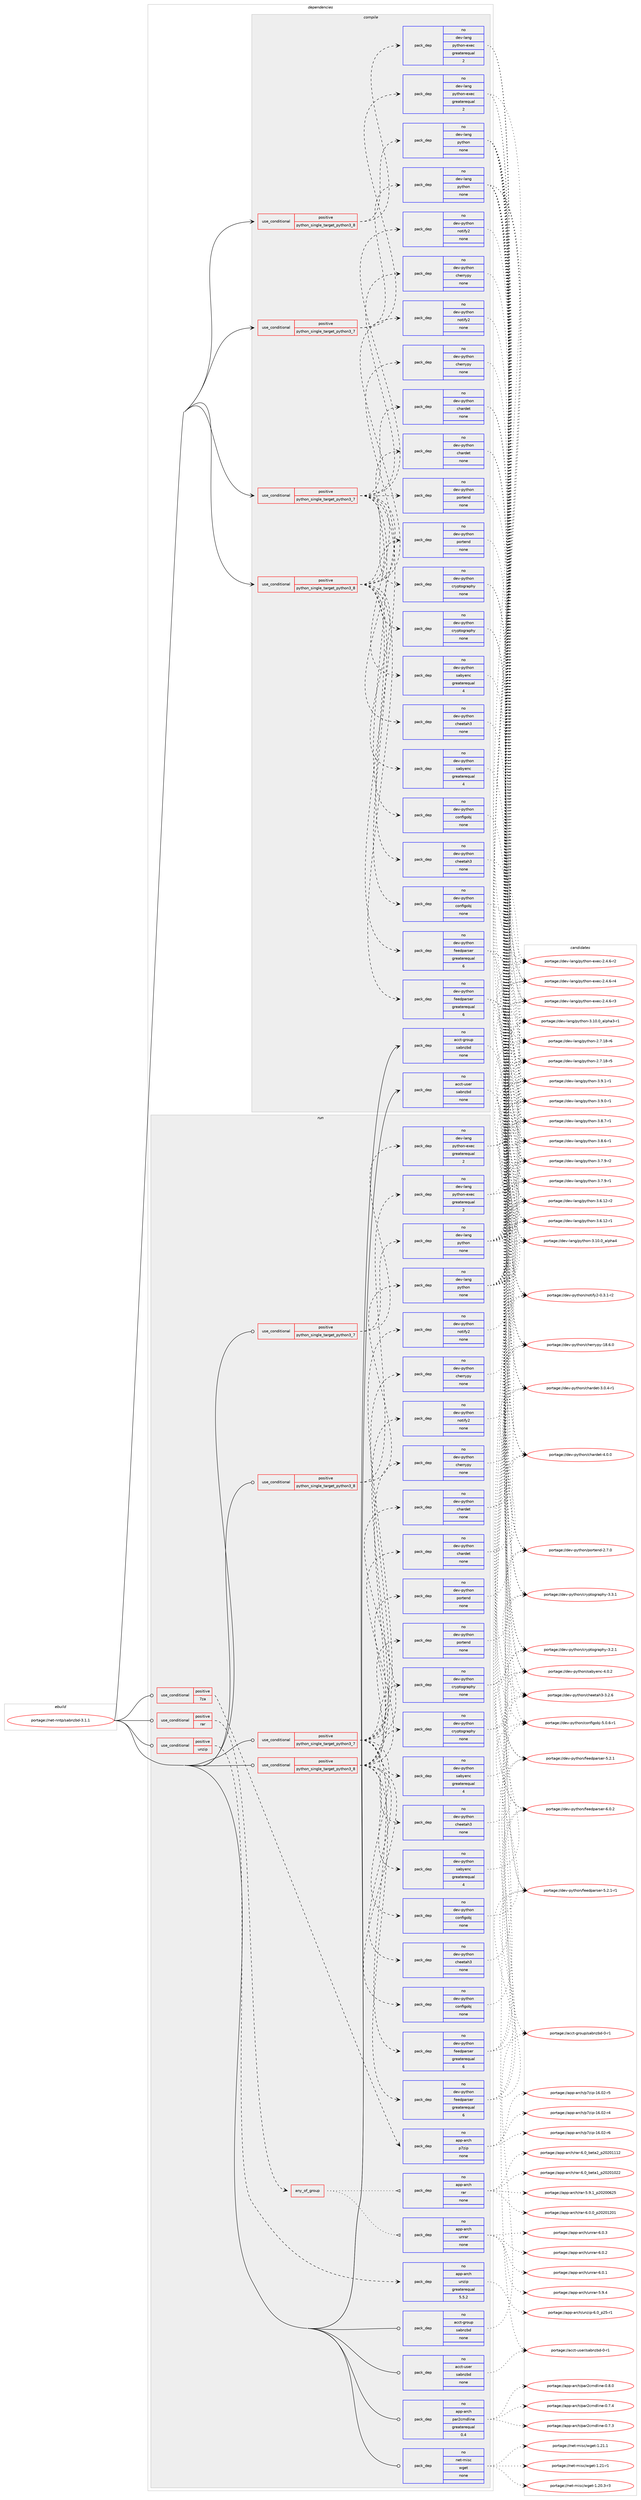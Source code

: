 digraph prolog {

# *************
# Graph options
# *************

newrank=true;
concentrate=true;
compound=true;
graph [rankdir=LR,fontname=Helvetica,fontsize=10,ranksep=1.5];#, ranksep=2.5, nodesep=0.2];
edge  [arrowhead=vee];
node  [fontname=Helvetica,fontsize=10];

# **********
# The ebuild
# **********

subgraph cluster_leftcol {
color=gray;
rank=same;
label=<<i>ebuild</i>>;
id [label="portage://net-nntp/sabnzbd-3.1.1", color=red, width=4, href="../net-nntp/sabnzbd-3.1.1.svg"];
}

# ****************
# The dependencies
# ****************

subgraph cluster_midcol {
color=gray;
label=<<i>dependencies</i>>;
subgraph cluster_compile {
fillcolor="#eeeeee";
style=filled;
label=<<i>compile</i>>;
subgraph cond7024 {
dependency22763 [label=<<TABLE BORDER="0" CELLBORDER="1" CELLSPACING="0" CELLPADDING="4"><TR><TD ROWSPAN="3" CELLPADDING="10">use_conditional</TD></TR><TR><TD>positive</TD></TR><TR><TD>python_single_target_python3_7</TD></TR></TABLE>>, shape=none, color=red];
subgraph pack15567 {
dependency22764 [label=<<TABLE BORDER="0" CELLBORDER="1" CELLSPACING="0" CELLPADDING="4" WIDTH="220"><TR><TD ROWSPAN="6" CELLPADDING="30">pack_dep</TD></TR><TR><TD WIDTH="110">no</TD></TR><TR><TD>dev-lang</TD></TR><TR><TD>python</TD></TR><TR><TD>none</TD></TR><TR><TD></TD></TR></TABLE>>, shape=none, color=blue];
}
dependency22763:e -> dependency22764:w [weight=20,style="dashed",arrowhead="vee"];
subgraph pack15568 {
dependency22765 [label=<<TABLE BORDER="0" CELLBORDER="1" CELLSPACING="0" CELLPADDING="4" WIDTH="220"><TR><TD ROWSPAN="6" CELLPADDING="30">pack_dep</TD></TR><TR><TD WIDTH="110">no</TD></TR><TR><TD>dev-lang</TD></TR><TR><TD>python-exec</TD></TR><TR><TD>greaterequal</TD></TR><TR><TD>2</TD></TR></TABLE>>, shape=none, color=blue];
}
dependency22763:e -> dependency22765:w [weight=20,style="dashed",arrowhead="vee"];
}
id:e -> dependency22763:w [weight=20,style="solid",arrowhead="vee"];
subgraph cond7025 {
dependency22766 [label=<<TABLE BORDER="0" CELLBORDER="1" CELLSPACING="0" CELLPADDING="4"><TR><TD ROWSPAN="3" CELLPADDING="10">use_conditional</TD></TR><TR><TD>positive</TD></TR><TR><TD>python_single_target_python3_7</TD></TR></TABLE>>, shape=none, color=red];
subgraph pack15569 {
dependency22767 [label=<<TABLE BORDER="0" CELLBORDER="1" CELLSPACING="0" CELLPADDING="4" WIDTH="220"><TR><TD ROWSPAN="6" CELLPADDING="30">pack_dep</TD></TR><TR><TD WIDTH="110">no</TD></TR><TR><TD>dev-python</TD></TR><TR><TD>chardet</TD></TR><TR><TD>none</TD></TR><TR><TD></TD></TR></TABLE>>, shape=none, color=blue];
}
dependency22766:e -> dependency22767:w [weight=20,style="dashed",arrowhead="vee"];
subgraph pack15570 {
dependency22768 [label=<<TABLE BORDER="0" CELLBORDER="1" CELLSPACING="0" CELLPADDING="4" WIDTH="220"><TR><TD ROWSPAN="6" CELLPADDING="30">pack_dep</TD></TR><TR><TD WIDTH="110">no</TD></TR><TR><TD>dev-python</TD></TR><TR><TD>cheetah3</TD></TR><TR><TD>none</TD></TR><TR><TD></TD></TR></TABLE>>, shape=none, color=blue];
}
dependency22766:e -> dependency22768:w [weight=20,style="dashed",arrowhead="vee"];
subgraph pack15571 {
dependency22769 [label=<<TABLE BORDER="0" CELLBORDER="1" CELLSPACING="0" CELLPADDING="4" WIDTH="220"><TR><TD ROWSPAN="6" CELLPADDING="30">pack_dep</TD></TR><TR><TD WIDTH="110">no</TD></TR><TR><TD>dev-python</TD></TR><TR><TD>cherrypy</TD></TR><TR><TD>none</TD></TR><TR><TD></TD></TR></TABLE>>, shape=none, color=blue];
}
dependency22766:e -> dependency22769:w [weight=20,style="dashed",arrowhead="vee"];
subgraph pack15572 {
dependency22770 [label=<<TABLE BORDER="0" CELLBORDER="1" CELLSPACING="0" CELLPADDING="4" WIDTH="220"><TR><TD ROWSPAN="6" CELLPADDING="30">pack_dep</TD></TR><TR><TD WIDTH="110">no</TD></TR><TR><TD>dev-python</TD></TR><TR><TD>configobj</TD></TR><TR><TD>none</TD></TR><TR><TD></TD></TR></TABLE>>, shape=none, color=blue];
}
dependency22766:e -> dependency22770:w [weight=20,style="dashed",arrowhead="vee"];
subgraph pack15573 {
dependency22771 [label=<<TABLE BORDER="0" CELLBORDER="1" CELLSPACING="0" CELLPADDING="4" WIDTH="220"><TR><TD ROWSPAN="6" CELLPADDING="30">pack_dep</TD></TR><TR><TD WIDTH="110">no</TD></TR><TR><TD>dev-python</TD></TR><TR><TD>cryptography</TD></TR><TR><TD>none</TD></TR><TR><TD></TD></TR></TABLE>>, shape=none, color=blue];
}
dependency22766:e -> dependency22771:w [weight=20,style="dashed",arrowhead="vee"];
subgraph pack15574 {
dependency22772 [label=<<TABLE BORDER="0" CELLBORDER="1" CELLSPACING="0" CELLPADDING="4" WIDTH="220"><TR><TD ROWSPAN="6" CELLPADDING="30">pack_dep</TD></TR><TR><TD WIDTH="110">no</TD></TR><TR><TD>dev-python</TD></TR><TR><TD>feedparser</TD></TR><TR><TD>greaterequal</TD></TR><TR><TD>6</TD></TR></TABLE>>, shape=none, color=blue];
}
dependency22766:e -> dependency22772:w [weight=20,style="dashed",arrowhead="vee"];
subgraph pack15575 {
dependency22773 [label=<<TABLE BORDER="0" CELLBORDER="1" CELLSPACING="0" CELLPADDING="4" WIDTH="220"><TR><TD ROWSPAN="6" CELLPADDING="30">pack_dep</TD></TR><TR><TD WIDTH="110">no</TD></TR><TR><TD>dev-python</TD></TR><TR><TD>notify2</TD></TR><TR><TD>none</TD></TR><TR><TD></TD></TR></TABLE>>, shape=none, color=blue];
}
dependency22766:e -> dependency22773:w [weight=20,style="dashed",arrowhead="vee"];
subgraph pack15576 {
dependency22774 [label=<<TABLE BORDER="0" CELLBORDER="1" CELLSPACING="0" CELLPADDING="4" WIDTH="220"><TR><TD ROWSPAN="6" CELLPADDING="30">pack_dep</TD></TR><TR><TD WIDTH="110">no</TD></TR><TR><TD>dev-python</TD></TR><TR><TD>portend</TD></TR><TR><TD>none</TD></TR><TR><TD></TD></TR></TABLE>>, shape=none, color=blue];
}
dependency22766:e -> dependency22774:w [weight=20,style="dashed",arrowhead="vee"];
subgraph pack15577 {
dependency22775 [label=<<TABLE BORDER="0" CELLBORDER="1" CELLSPACING="0" CELLPADDING="4" WIDTH="220"><TR><TD ROWSPAN="6" CELLPADDING="30">pack_dep</TD></TR><TR><TD WIDTH="110">no</TD></TR><TR><TD>dev-python</TD></TR><TR><TD>sabyenc</TD></TR><TR><TD>greaterequal</TD></TR><TR><TD>4</TD></TR></TABLE>>, shape=none, color=blue];
}
dependency22766:e -> dependency22775:w [weight=20,style="dashed",arrowhead="vee"];
}
id:e -> dependency22766:w [weight=20,style="solid",arrowhead="vee"];
subgraph cond7026 {
dependency22776 [label=<<TABLE BORDER="0" CELLBORDER="1" CELLSPACING="0" CELLPADDING="4"><TR><TD ROWSPAN="3" CELLPADDING="10">use_conditional</TD></TR><TR><TD>positive</TD></TR><TR><TD>python_single_target_python3_8</TD></TR></TABLE>>, shape=none, color=red];
subgraph pack15578 {
dependency22777 [label=<<TABLE BORDER="0" CELLBORDER="1" CELLSPACING="0" CELLPADDING="4" WIDTH="220"><TR><TD ROWSPAN="6" CELLPADDING="30">pack_dep</TD></TR><TR><TD WIDTH="110">no</TD></TR><TR><TD>dev-lang</TD></TR><TR><TD>python</TD></TR><TR><TD>none</TD></TR><TR><TD></TD></TR></TABLE>>, shape=none, color=blue];
}
dependency22776:e -> dependency22777:w [weight=20,style="dashed",arrowhead="vee"];
subgraph pack15579 {
dependency22778 [label=<<TABLE BORDER="0" CELLBORDER="1" CELLSPACING="0" CELLPADDING="4" WIDTH="220"><TR><TD ROWSPAN="6" CELLPADDING="30">pack_dep</TD></TR><TR><TD WIDTH="110">no</TD></TR><TR><TD>dev-lang</TD></TR><TR><TD>python-exec</TD></TR><TR><TD>greaterequal</TD></TR><TR><TD>2</TD></TR></TABLE>>, shape=none, color=blue];
}
dependency22776:e -> dependency22778:w [weight=20,style="dashed",arrowhead="vee"];
}
id:e -> dependency22776:w [weight=20,style="solid",arrowhead="vee"];
subgraph cond7027 {
dependency22779 [label=<<TABLE BORDER="0" CELLBORDER="1" CELLSPACING="0" CELLPADDING="4"><TR><TD ROWSPAN="3" CELLPADDING="10">use_conditional</TD></TR><TR><TD>positive</TD></TR><TR><TD>python_single_target_python3_8</TD></TR></TABLE>>, shape=none, color=red];
subgraph pack15580 {
dependency22780 [label=<<TABLE BORDER="0" CELLBORDER="1" CELLSPACING="0" CELLPADDING="4" WIDTH="220"><TR><TD ROWSPAN="6" CELLPADDING="30">pack_dep</TD></TR><TR><TD WIDTH="110">no</TD></TR><TR><TD>dev-python</TD></TR><TR><TD>chardet</TD></TR><TR><TD>none</TD></TR><TR><TD></TD></TR></TABLE>>, shape=none, color=blue];
}
dependency22779:e -> dependency22780:w [weight=20,style="dashed",arrowhead="vee"];
subgraph pack15581 {
dependency22781 [label=<<TABLE BORDER="0" CELLBORDER="1" CELLSPACING="0" CELLPADDING="4" WIDTH="220"><TR><TD ROWSPAN="6" CELLPADDING="30">pack_dep</TD></TR><TR><TD WIDTH="110">no</TD></TR><TR><TD>dev-python</TD></TR><TR><TD>cheetah3</TD></TR><TR><TD>none</TD></TR><TR><TD></TD></TR></TABLE>>, shape=none, color=blue];
}
dependency22779:e -> dependency22781:w [weight=20,style="dashed",arrowhead="vee"];
subgraph pack15582 {
dependency22782 [label=<<TABLE BORDER="0" CELLBORDER="1" CELLSPACING="0" CELLPADDING="4" WIDTH="220"><TR><TD ROWSPAN="6" CELLPADDING="30">pack_dep</TD></TR><TR><TD WIDTH="110">no</TD></TR><TR><TD>dev-python</TD></TR><TR><TD>cherrypy</TD></TR><TR><TD>none</TD></TR><TR><TD></TD></TR></TABLE>>, shape=none, color=blue];
}
dependency22779:e -> dependency22782:w [weight=20,style="dashed",arrowhead="vee"];
subgraph pack15583 {
dependency22783 [label=<<TABLE BORDER="0" CELLBORDER="1" CELLSPACING="0" CELLPADDING="4" WIDTH="220"><TR><TD ROWSPAN="6" CELLPADDING="30">pack_dep</TD></TR><TR><TD WIDTH="110">no</TD></TR><TR><TD>dev-python</TD></TR><TR><TD>configobj</TD></TR><TR><TD>none</TD></TR><TR><TD></TD></TR></TABLE>>, shape=none, color=blue];
}
dependency22779:e -> dependency22783:w [weight=20,style="dashed",arrowhead="vee"];
subgraph pack15584 {
dependency22784 [label=<<TABLE BORDER="0" CELLBORDER="1" CELLSPACING="0" CELLPADDING="4" WIDTH="220"><TR><TD ROWSPAN="6" CELLPADDING="30">pack_dep</TD></TR><TR><TD WIDTH="110">no</TD></TR><TR><TD>dev-python</TD></TR><TR><TD>cryptography</TD></TR><TR><TD>none</TD></TR><TR><TD></TD></TR></TABLE>>, shape=none, color=blue];
}
dependency22779:e -> dependency22784:w [weight=20,style="dashed",arrowhead="vee"];
subgraph pack15585 {
dependency22785 [label=<<TABLE BORDER="0" CELLBORDER="1" CELLSPACING="0" CELLPADDING="4" WIDTH="220"><TR><TD ROWSPAN="6" CELLPADDING="30">pack_dep</TD></TR><TR><TD WIDTH="110">no</TD></TR><TR><TD>dev-python</TD></TR><TR><TD>feedparser</TD></TR><TR><TD>greaterequal</TD></TR><TR><TD>6</TD></TR></TABLE>>, shape=none, color=blue];
}
dependency22779:e -> dependency22785:w [weight=20,style="dashed",arrowhead="vee"];
subgraph pack15586 {
dependency22786 [label=<<TABLE BORDER="0" CELLBORDER="1" CELLSPACING="0" CELLPADDING="4" WIDTH="220"><TR><TD ROWSPAN="6" CELLPADDING="30">pack_dep</TD></TR><TR><TD WIDTH="110">no</TD></TR><TR><TD>dev-python</TD></TR><TR><TD>notify2</TD></TR><TR><TD>none</TD></TR><TR><TD></TD></TR></TABLE>>, shape=none, color=blue];
}
dependency22779:e -> dependency22786:w [weight=20,style="dashed",arrowhead="vee"];
subgraph pack15587 {
dependency22787 [label=<<TABLE BORDER="0" CELLBORDER="1" CELLSPACING="0" CELLPADDING="4" WIDTH="220"><TR><TD ROWSPAN="6" CELLPADDING="30">pack_dep</TD></TR><TR><TD WIDTH="110">no</TD></TR><TR><TD>dev-python</TD></TR><TR><TD>portend</TD></TR><TR><TD>none</TD></TR><TR><TD></TD></TR></TABLE>>, shape=none, color=blue];
}
dependency22779:e -> dependency22787:w [weight=20,style="dashed",arrowhead="vee"];
subgraph pack15588 {
dependency22788 [label=<<TABLE BORDER="0" CELLBORDER="1" CELLSPACING="0" CELLPADDING="4" WIDTH="220"><TR><TD ROWSPAN="6" CELLPADDING="30">pack_dep</TD></TR><TR><TD WIDTH="110">no</TD></TR><TR><TD>dev-python</TD></TR><TR><TD>sabyenc</TD></TR><TR><TD>greaterequal</TD></TR><TR><TD>4</TD></TR></TABLE>>, shape=none, color=blue];
}
dependency22779:e -> dependency22788:w [weight=20,style="dashed",arrowhead="vee"];
}
id:e -> dependency22779:w [weight=20,style="solid",arrowhead="vee"];
subgraph pack15589 {
dependency22789 [label=<<TABLE BORDER="0" CELLBORDER="1" CELLSPACING="0" CELLPADDING="4" WIDTH="220"><TR><TD ROWSPAN="6" CELLPADDING="30">pack_dep</TD></TR><TR><TD WIDTH="110">no</TD></TR><TR><TD>acct-group</TD></TR><TR><TD>sabnzbd</TD></TR><TR><TD>none</TD></TR><TR><TD></TD></TR></TABLE>>, shape=none, color=blue];
}
id:e -> dependency22789:w [weight=20,style="solid",arrowhead="vee"];
subgraph pack15590 {
dependency22790 [label=<<TABLE BORDER="0" CELLBORDER="1" CELLSPACING="0" CELLPADDING="4" WIDTH="220"><TR><TD ROWSPAN="6" CELLPADDING="30">pack_dep</TD></TR><TR><TD WIDTH="110">no</TD></TR><TR><TD>acct-user</TD></TR><TR><TD>sabnzbd</TD></TR><TR><TD>none</TD></TR><TR><TD></TD></TR></TABLE>>, shape=none, color=blue];
}
id:e -> dependency22790:w [weight=20,style="solid",arrowhead="vee"];
}
subgraph cluster_compileandrun {
fillcolor="#eeeeee";
style=filled;
label=<<i>compile and run</i>>;
}
subgraph cluster_run {
fillcolor="#eeeeee";
style=filled;
label=<<i>run</i>>;
subgraph cond7028 {
dependency22791 [label=<<TABLE BORDER="0" CELLBORDER="1" CELLSPACING="0" CELLPADDING="4"><TR><TD ROWSPAN="3" CELLPADDING="10">use_conditional</TD></TR><TR><TD>positive</TD></TR><TR><TD>7za</TD></TR></TABLE>>, shape=none, color=red];
subgraph pack15591 {
dependency22792 [label=<<TABLE BORDER="0" CELLBORDER="1" CELLSPACING="0" CELLPADDING="4" WIDTH="220"><TR><TD ROWSPAN="6" CELLPADDING="30">pack_dep</TD></TR><TR><TD WIDTH="110">no</TD></TR><TR><TD>app-arch</TD></TR><TR><TD>p7zip</TD></TR><TR><TD>none</TD></TR><TR><TD></TD></TR></TABLE>>, shape=none, color=blue];
}
dependency22791:e -> dependency22792:w [weight=20,style="dashed",arrowhead="vee"];
}
id:e -> dependency22791:w [weight=20,style="solid",arrowhead="odot"];
subgraph cond7029 {
dependency22793 [label=<<TABLE BORDER="0" CELLBORDER="1" CELLSPACING="0" CELLPADDING="4"><TR><TD ROWSPAN="3" CELLPADDING="10">use_conditional</TD></TR><TR><TD>positive</TD></TR><TR><TD>python_single_target_python3_7</TD></TR></TABLE>>, shape=none, color=red];
subgraph pack15592 {
dependency22794 [label=<<TABLE BORDER="0" CELLBORDER="1" CELLSPACING="0" CELLPADDING="4" WIDTH="220"><TR><TD ROWSPAN="6" CELLPADDING="30">pack_dep</TD></TR><TR><TD WIDTH="110">no</TD></TR><TR><TD>dev-lang</TD></TR><TR><TD>python</TD></TR><TR><TD>none</TD></TR><TR><TD></TD></TR></TABLE>>, shape=none, color=blue];
}
dependency22793:e -> dependency22794:w [weight=20,style="dashed",arrowhead="vee"];
subgraph pack15593 {
dependency22795 [label=<<TABLE BORDER="0" CELLBORDER="1" CELLSPACING="0" CELLPADDING="4" WIDTH="220"><TR><TD ROWSPAN="6" CELLPADDING="30">pack_dep</TD></TR><TR><TD WIDTH="110">no</TD></TR><TR><TD>dev-lang</TD></TR><TR><TD>python-exec</TD></TR><TR><TD>greaterequal</TD></TR><TR><TD>2</TD></TR></TABLE>>, shape=none, color=blue];
}
dependency22793:e -> dependency22795:w [weight=20,style="dashed",arrowhead="vee"];
}
id:e -> dependency22793:w [weight=20,style="solid",arrowhead="odot"];
subgraph cond7030 {
dependency22796 [label=<<TABLE BORDER="0" CELLBORDER="1" CELLSPACING="0" CELLPADDING="4"><TR><TD ROWSPAN="3" CELLPADDING="10">use_conditional</TD></TR><TR><TD>positive</TD></TR><TR><TD>python_single_target_python3_7</TD></TR></TABLE>>, shape=none, color=red];
subgraph pack15594 {
dependency22797 [label=<<TABLE BORDER="0" CELLBORDER="1" CELLSPACING="0" CELLPADDING="4" WIDTH="220"><TR><TD ROWSPAN="6" CELLPADDING="30">pack_dep</TD></TR><TR><TD WIDTH="110">no</TD></TR><TR><TD>dev-python</TD></TR><TR><TD>chardet</TD></TR><TR><TD>none</TD></TR><TR><TD></TD></TR></TABLE>>, shape=none, color=blue];
}
dependency22796:e -> dependency22797:w [weight=20,style="dashed",arrowhead="vee"];
subgraph pack15595 {
dependency22798 [label=<<TABLE BORDER="0" CELLBORDER="1" CELLSPACING="0" CELLPADDING="4" WIDTH="220"><TR><TD ROWSPAN="6" CELLPADDING="30">pack_dep</TD></TR><TR><TD WIDTH="110">no</TD></TR><TR><TD>dev-python</TD></TR><TR><TD>cheetah3</TD></TR><TR><TD>none</TD></TR><TR><TD></TD></TR></TABLE>>, shape=none, color=blue];
}
dependency22796:e -> dependency22798:w [weight=20,style="dashed",arrowhead="vee"];
subgraph pack15596 {
dependency22799 [label=<<TABLE BORDER="0" CELLBORDER="1" CELLSPACING="0" CELLPADDING="4" WIDTH="220"><TR><TD ROWSPAN="6" CELLPADDING="30">pack_dep</TD></TR><TR><TD WIDTH="110">no</TD></TR><TR><TD>dev-python</TD></TR><TR><TD>cherrypy</TD></TR><TR><TD>none</TD></TR><TR><TD></TD></TR></TABLE>>, shape=none, color=blue];
}
dependency22796:e -> dependency22799:w [weight=20,style="dashed",arrowhead="vee"];
subgraph pack15597 {
dependency22800 [label=<<TABLE BORDER="0" CELLBORDER="1" CELLSPACING="0" CELLPADDING="4" WIDTH="220"><TR><TD ROWSPAN="6" CELLPADDING="30">pack_dep</TD></TR><TR><TD WIDTH="110">no</TD></TR><TR><TD>dev-python</TD></TR><TR><TD>configobj</TD></TR><TR><TD>none</TD></TR><TR><TD></TD></TR></TABLE>>, shape=none, color=blue];
}
dependency22796:e -> dependency22800:w [weight=20,style="dashed",arrowhead="vee"];
subgraph pack15598 {
dependency22801 [label=<<TABLE BORDER="0" CELLBORDER="1" CELLSPACING="0" CELLPADDING="4" WIDTH="220"><TR><TD ROWSPAN="6" CELLPADDING="30">pack_dep</TD></TR><TR><TD WIDTH="110">no</TD></TR><TR><TD>dev-python</TD></TR><TR><TD>cryptography</TD></TR><TR><TD>none</TD></TR><TR><TD></TD></TR></TABLE>>, shape=none, color=blue];
}
dependency22796:e -> dependency22801:w [weight=20,style="dashed",arrowhead="vee"];
subgraph pack15599 {
dependency22802 [label=<<TABLE BORDER="0" CELLBORDER="1" CELLSPACING="0" CELLPADDING="4" WIDTH="220"><TR><TD ROWSPAN="6" CELLPADDING="30">pack_dep</TD></TR><TR><TD WIDTH="110">no</TD></TR><TR><TD>dev-python</TD></TR><TR><TD>feedparser</TD></TR><TR><TD>greaterequal</TD></TR><TR><TD>6</TD></TR></TABLE>>, shape=none, color=blue];
}
dependency22796:e -> dependency22802:w [weight=20,style="dashed",arrowhead="vee"];
subgraph pack15600 {
dependency22803 [label=<<TABLE BORDER="0" CELLBORDER="1" CELLSPACING="0" CELLPADDING="4" WIDTH="220"><TR><TD ROWSPAN="6" CELLPADDING="30">pack_dep</TD></TR><TR><TD WIDTH="110">no</TD></TR><TR><TD>dev-python</TD></TR><TR><TD>notify2</TD></TR><TR><TD>none</TD></TR><TR><TD></TD></TR></TABLE>>, shape=none, color=blue];
}
dependency22796:e -> dependency22803:w [weight=20,style="dashed",arrowhead="vee"];
subgraph pack15601 {
dependency22804 [label=<<TABLE BORDER="0" CELLBORDER="1" CELLSPACING="0" CELLPADDING="4" WIDTH="220"><TR><TD ROWSPAN="6" CELLPADDING="30">pack_dep</TD></TR><TR><TD WIDTH="110">no</TD></TR><TR><TD>dev-python</TD></TR><TR><TD>portend</TD></TR><TR><TD>none</TD></TR><TR><TD></TD></TR></TABLE>>, shape=none, color=blue];
}
dependency22796:e -> dependency22804:w [weight=20,style="dashed",arrowhead="vee"];
subgraph pack15602 {
dependency22805 [label=<<TABLE BORDER="0" CELLBORDER="1" CELLSPACING="0" CELLPADDING="4" WIDTH="220"><TR><TD ROWSPAN="6" CELLPADDING="30">pack_dep</TD></TR><TR><TD WIDTH="110">no</TD></TR><TR><TD>dev-python</TD></TR><TR><TD>sabyenc</TD></TR><TR><TD>greaterequal</TD></TR><TR><TD>4</TD></TR></TABLE>>, shape=none, color=blue];
}
dependency22796:e -> dependency22805:w [weight=20,style="dashed",arrowhead="vee"];
}
id:e -> dependency22796:w [weight=20,style="solid",arrowhead="odot"];
subgraph cond7031 {
dependency22806 [label=<<TABLE BORDER="0" CELLBORDER="1" CELLSPACING="0" CELLPADDING="4"><TR><TD ROWSPAN="3" CELLPADDING="10">use_conditional</TD></TR><TR><TD>positive</TD></TR><TR><TD>python_single_target_python3_8</TD></TR></TABLE>>, shape=none, color=red];
subgraph pack15603 {
dependency22807 [label=<<TABLE BORDER="0" CELLBORDER="1" CELLSPACING="0" CELLPADDING="4" WIDTH="220"><TR><TD ROWSPAN="6" CELLPADDING="30">pack_dep</TD></TR><TR><TD WIDTH="110">no</TD></TR><TR><TD>dev-lang</TD></TR><TR><TD>python</TD></TR><TR><TD>none</TD></TR><TR><TD></TD></TR></TABLE>>, shape=none, color=blue];
}
dependency22806:e -> dependency22807:w [weight=20,style="dashed",arrowhead="vee"];
subgraph pack15604 {
dependency22808 [label=<<TABLE BORDER="0" CELLBORDER="1" CELLSPACING="0" CELLPADDING="4" WIDTH="220"><TR><TD ROWSPAN="6" CELLPADDING="30">pack_dep</TD></TR><TR><TD WIDTH="110">no</TD></TR><TR><TD>dev-lang</TD></TR><TR><TD>python-exec</TD></TR><TR><TD>greaterequal</TD></TR><TR><TD>2</TD></TR></TABLE>>, shape=none, color=blue];
}
dependency22806:e -> dependency22808:w [weight=20,style="dashed",arrowhead="vee"];
}
id:e -> dependency22806:w [weight=20,style="solid",arrowhead="odot"];
subgraph cond7032 {
dependency22809 [label=<<TABLE BORDER="0" CELLBORDER="1" CELLSPACING="0" CELLPADDING="4"><TR><TD ROWSPAN="3" CELLPADDING="10">use_conditional</TD></TR><TR><TD>positive</TD></TR><TR><TD>python_single_target_python3_8</TD></TR></TABLE>>, shape=none, color=red];
subgraph pack15605 {
dependency22810 [label=<<TABLE BORDER="0" CELLBORDER="1" CELLSPACING="0" CELLPADDING="4" WIDTH="220"><TR><TD ROWSPAN="6" CELLPADDING="30">pack_dep</TD></TR><TR><TD WIDTH="110">no</TD></TR><TR><TD>dev-python</TD></TR><TR><TD>chardet</TD></TR><TR><TD>none</TD></TR><TR><TD></TD></TR></TABLE>>, shape=none, color=blue];
}
dependency22809:e -> dependency22810:w [weight=20,style="dashed",arrowhead="vee"];
subgraph pack15606 {
dependency22811 [label=<<TABLE BORDER="0" CELLBORDER="1" CELLSPACING="0" CELLPADDING="4" WIDTH="220"><TR><TD ROWSPAN="6" CELLPADDING="30">pack_dep</TD></TR><TR><TD WIDTH="110">no</TD></TR><TR><TD>dev-python</TD></TR><TR><TD>cheetah3</TD></TR><TR><TD>none</TD></TR><TR><TD></TD></TR></TABLE>>, shape=none, color=blue];
}
dependency22809:e -> dependency22811:w [weight=20,style="dashed",arrowhead="vee"];
subgraph pack15607 {
dependency22812 [label=<<TABLE BORDER="0" CELLBORDER="1" CELLSPACING="0" CELLPADDING="4" WIDTH="220"><TR><TD ROWSPAN="6" CELLPADDING="30">pack_dep</TD></TR><TR><TD WIDTH="110">no</TD></TR><TR><TD>dev-python</TD></TR><TR><TD>cherrypy</TD></TR><TR><TD>none</TD></TR><TR><TD></TD></TR></TABLE>>, shape=none, color=blue];
}
dependency22809:e -> dependency22812:w [weight=20,style="dashed",arrowhead="vee"];
subgraph pack15608 {
dependency22813 [label=<<TABLE BORDER="0" CELLBORDER="1" CELLSPACING="0" CELLPADDING="4" WIDTH="220"><TR><TD ROWSPAN="6" CELLPADDING="30">pack_dep</TD></TR><TR><TD WIDTH="110">no</TD></TR><TR><TD>dev-python</TD></TR><TR><TD>configobj</TD></TR><TR><TD>none</TD></TR><TR><TD></TD></TR></TABLE>>, shape=none, color=blue];
}
dependency22809:e -> dependency22813:w [weight=20,style="dashed",arrowhead="vee"];
subgraph pack15609 {
dependency22814 [label=<<TABLE BORDER="0" CELLBORDER="1" CELLSPACING="0" CELLPADDING="4" WIDTH="220"><TR><TD ROWSPAN="6" CELLPADDING="30">pack_dep</TD></TR><TR><TD WIDTH="110">no</TD></TR><TR><TD>dev-python</TD></TR><TR><TD>cryptography</TD></TR><TR><TD>none</TD></TR><TR><TD></TD></TR></TABLE>>, shape=none, color=blue];
}
dependency22809:e -> dependency22814:w [weight=20,style="dashed",arrowhead="vee"];
subgraph pack15610 {
dependency22815 [label=<<TABLE BORDER="0" CELLBORDER="1" CELLSPACING="0" CELLPADDING="4" WIDTH="220"><TR><TD ROWSPAN="6" CELLPADDING="30">pack_dep</TD></TR><TR><TD WIDTH="110">no</TD></TR><TR><TD>dev-python</TD></TR><TR><TD>feedparser</TD></TR><TR><TD>greaterequal</TD></TR><TR><TD>6</TD></TR></TABLE>>, shape=none, color=blue];
}
dependency22809:e -> dependency22815:w [weight=20,style="dashed",arrowhead="vee"];
subgraph pack15611 {
dependency22816 [label=<<TABLE BORDER="0" CELLBORDER="1" CELLSPACING="0" CELLPADDING="4" WIDTH="220"><TR><TD ROWSPAN="6" CELLPADDING="30">pack_dep</TD></TR><TR><TD WIDTH="110">no</TD></TR><TR><TD>dev-python</TD></TR><TR><TD>notify2</TD></TR><TR><TD>none</TD></TR><TR><TD></TD></TR></TABLE>>, shape=none, color=blue];
}
dependency22809:e -> dependency22816:w [weight=20,style="dashed",arrowhead="vee"];
subgraph pack15612 {
dependency22817 [label=<<TABLE BORDER="0" CELLBORDER="1" CELLSPACING="0" CELLPADDING="4" WIDTH="220"><TR><TD ROWSPAN="6" CELLPADDING="30">pack_dep</TD></TR><TR><TD WIDTH="110">no</TD></TR><TR><TD>dev-python</TD></TR><TR><TD>portend</TD></TR><TR><TD>none</TD></TR><TR><TD></TD></TR></TABLE>>, shape=none, color=blue];
}
dependency22809:e -> dependency22817:w [weight=20,style="dashed",arrowhead="vee"];
subgraph pack15613 {
dependency22818 [label=<<TABLE BORDER="0" CELLBORDER="1" CELLSPACING="0" CELLPADDING="4" WIDTH="220"><TR><TD ROWSPAN="6" CELLPADDING="30">pack_dep</TD></TR><TR><TD WIDTH="110">no</TD></TR><TR><TD>dev-python</TD></TR><TR><TD>sabyenc</TD></TR><TR><TD>greaterequal</TD></TR><TR><TD>4</TD></TR></TABLE>>, shape=none, color=blue];
}
dependency22809:e -> dependency22818:w [weight=20,style="dashed",arrowhead="vee"];
}
id:e -> dependency22809:w [weight=20,style="solid",arrowhead="odot"];
subgraph cond7033 {
dependency22819 [label=<<TABLE BORDER="0" CELLBORDER="1" CELLSPACING="0" CELLPADDING="4"><TR><TD ROWSPAN="3" CELLPADDING="10">use_conditional</TD></TR><TR><TD>positive</TD></TR><TR><TD>rar</TD></TR></TABLE>>, shape=none, color=red];
subgraph any153 {
dependency22820 [label=<<TABLE BORDER="0" CELLBORDER="1" CELLSPACING="0" CELLPADDING="4"><TR><TD CELLPADDING="10">any_of_group</TD></TR></TABLE>>, shape=none, color=red];subgraph pack15614 {
dependency22821 [label=<<TABLE BORDER="0" CELLBORDER="1" CELLSPACING="0" CELLPADDING="4" WIDTH="220"><TR><TD ROWSPAN="6" CELLPADDING="30">pack_dep</TD></TR><TR><TD WIDTH="110">no</TD></TR><TR><TD>app-arch</TD></TR><TR><TD>unrar</TD></TR><TR><TD>none</TD></TR><TR><TD></TD></TR></TABLE>>, shape=none, color=blue];
}
dependency22820:e -> dependency22821:w [weight=20,style="dotted",arrowhead="oinv"];
subgraph pack15615 {
dependency22822 [label=<<TABLE BORDER="0" CELLBORDER="1" CELLSPACING="0" CELLPADDING="4" WIDTH="220"><TR><TD ROWSPAN="6" CELLPADDING="30">pack_dep</TD></TR><TR><TD WIDTH="110">no</TD></TR><TR><TD>app-arch</TD></TR><TR><TD>rar</TD></TR><TR><TD>none</TD></TR><TR><TD></TD></TR></TABLE>>, shape=none, color=blue];
}
dependency22820:e -> dependency22822:w [weight=20,style="dotted",arrowhead="oinv"];
}
dependency22819:e -> dependency22820:w [weight=20,style="dashed",arrowhead="vee"];
}
id:e -> dependency22819:w [weight=20,style="solid",arrowhead="odot"];
subgraph cond7034 {
dependency22823 [label=<<TABLE BORDER="0" CELLBORDER="1" CELLSPACING="0" CELLPADDING="4"><TR><TD ROWSPAN="3" CELLPADDING="10">use_conditional</TD></TR><TR><TD>positive</TD></TR><TR><TD>unzip</TD></TR></TABLE>>, shape=none, color=red];
subgraph pack15616 {
dependency22824 [label=<<TABLE BORDER="0" CELLBORDER="1" CELLSPACING="0" CELLPADDING="4" WIDTH="220"><TR><TD ROWSPAN="6" CELLPADDING="30">pack_dep</TD></TR><TR><TD WIDTH="110">no</TD></TR><TR><TD>app-arch</TD></TR><TR><TD>unzip</TD></TR><TR><TD>greaterequal</TD></TR><TR><TD>5.5.2</TD></TR></TABLE>>, shape=none, color=blue];
}
dependency22823:e -> dependency22824:w [weight=20,style="dashed",arrowhead="vee"];
}
id:e -> dependency22823:w [weight=20,style="solid",arrowhead="odot"];
subgraph pack15617 {
dependency22825 [label=<<TABLE BORDER="0" CELLBORDER="1" CELLSPACING="0" CELLPADDING="4" WIDTH="220"><TR><TD ROWSPAN="6" CELLPADDING="30">pack_dep</TD></TR><TR><TD WIDTH="110">no</TD></TR><TR><TD>acct-group</TD></TR><TR><TD>sabnzbd</TD></TR><TR><TD>none</TD></TR><TR><TD></TD></TR></TABLE>>, shape=none, color=blue];
}
id:e -> dependency22825:w [weight=20,style="solid",arrowhead="odot"];
subgraph pack15618 {
dependency22826 [label=<<TABLE BORDER="0" CELLBORDER="1" CELLSPACING="0" CELLPADDING="4" WIDTH="220"><TR><TD ROWSPAN="6" CELLPADDING="30">pack_dep</TD></TR><TR><TD WIDTH="110">no</TD></TR><TR><TD>acct-user</TD></TR><TR><TD>sabnzbd</TD></TR><TR><TD>none</TD></TR><TR><TD></TD></TR></TABLE>>, shape=none, color=blue];
}
id:e -> dependency22826:w [weight=20,style="solid",arrowhead="odot"];
subgraph pack15619 {
dependency22827 [label=<<TABLE BORDER="0" CELLBORDER="1" CELLSPACING="0" CELLPADDING="4" WIDTH="220"><TR><TD ROWSPAN="6" CELLPADDING="30">pack_dep</TD></TR><TR><TD WIDTH="110">no</TD></TR><TR><TD>app-arch</TD></TR><TR><TD>par2cmdline</TD></TR><TR><TD>greaterequal</TD></TR><TR><TD>0.4</TD></TR></TABLE>>, shape=none, color=blue];
}
id:e -> dependency22827:w [weight=20,style="solid",arrowhead="odot"];
subgraph pack15620 {
dependency22828 [label=<<TABLE BORDER="0" CELLBORDER="1" CELLSPACING="0" CELLPADDING="4" WIDTH="220"><TR><TD ROWSPAN="6" CELLPADDING="30">pack_dep</TD></TR><TR><TD WIDTH="110">no</TD></TR><TR><TD>net-misc</TD></TR><TR><TD>wget</TD></TR><TR><TD>none</TD></TR><TR><TD></TD></TR></TABLE>>, shape=none, color=blue];
}
id:e -> dependency22828:w [weight=20,style="solid",arrowhead="odot"];
}
}

# **************
# The candidates
# **************

subgraph cluster_choices {
rank=same;
color=gray;
label=<<i>candidates</i>>;

subgraph choice15567 {
color=black;
nodesep=1;
choice1001011184510897110103471121211161041111104551465746494511449 [label="portage://dev-lang/python-3.9.1-r1", color=red, width=4,href="../dev-lang/python-3.9.1-r1.svg"];
choice1001011184510897110103471121211161041111104551465746484511449 [label="portage://dev-lang/python-3.9.0-r1", color=red, width=4,href="../dev-lang/python-3.9.0-r1.svg"];
choice1001011184510897110103471121211161041111104551465646554511449 [label="portage://dev-lang/python-3.8.7-r1", color=red, width=4,href="../dev-lang/python-3.8.7-r1.svg"];
choice1001011184510897110103471121211161041111104551465646544511449 [label="portage://dev-lang/python-3.8.6-r1", color=red, width=4,href="../dev-lang/python-3.8.6-r1.svg"];
choice1001011184510897110103471121211161041111104551465546574511450 [label="portage://dev-lang/python-3.7.9-r2", color=red, width=4,href="../dev-lang/python-3.7.9-r2.svg"];
choice1001011184510897110103471121211161041111104551465546574511449 [label="portage://dev-lang/python-3.7.9-r1", color=red, width=4,href="../dev-lang/python-3.7.9-r1.svg"];
choice100101118451089711010347112121116104111110455146544649504511450 [label="portage://dev-lang/python-3.6.12-r2", color=red, width=4,href="../dev-lang/python-3.6.12-r2.svg"];
choice100101118451089711010347112121116104111110455146544649504511449 [label="portage://dev-lang/python-3.6.12-r1", color=red, width=4,href="../dev-lang/python-3.6.12-r1.svg"];
choice1001011184510897110103471121211161041111104551464948464895971081121049752 [label="portage://dev-lang/python-3.10.0_alpha4", color=red, width=4,href="../dev-lang/python-3.10.0_alpha4.svg"];
choice10010111845108971101034711212111610411111045514649484648959710811210497514511449 [label="portage://dev-lang/python-3.10.0_alpha3-r1", color=red, width=4,href="../dev-lang/python-3.10.0_alpha3-r1.svg"];
choice100101118451089711010347112121116104111110455046554649564511454 [label="portage://dev-lang/python-2.7.18-r6", color=red, width=4,href="../dev-lang/python-2.7.18-r6.svg"];
choice100101118451089711010347112121116104111110455046554649564511453 [label="portage://dev-lang/python-2.7.18-r5", color=red, width=4,href="../dev-lang/python-2.7.18-r5.svg"];
dependency22764:e -> choice1001011184510897110103471121211161041111104551465746494511449:w [style=dotted,weight="100"];
dependency22764:e -> choice1001011184510897110103471121211161041111104551465746484511449:w [style=dotted,weight="100"];
dependency22764:e -> choice1001011184510897110103471121211161041111104551465646554511449:w [style=dotted,weight="100"];
dependency22764:e -> choice1001011184510897110103471121211161041111104551465646544511449:w [style=dotted,weight="100"];
dependency22764:e -> choice1001011184510897110103471121211161041111104551465546574511450:w [style=dotted,weight="100"];
dependency22764:e -> choice1001011184510897110103471121211161041111104551465546574511449:w [style=dotted,weight="100"];
dependency22764:e -> choice100101118451089711010347112121116104111110455146544649504511450:w [style=dotted,weight="100"];
dependency22764:e -> choice100101118451089711010347112121116104111110455146544649504511449:w [style=dotted,weight="100"];
dependency22764:e -> choice1001011184510897110103471121211161041111104551464948464895971081121049752:w [style=dotted,weight="100"];
dependency22764:e -> choice10010111845108971101034711212111610411111045514649484648959710811210497514511449:w [style=dotted,weight="100"];
dependency22764:e -> choice100101118451089711010347112121116104111110455046554649564511454:w [style=dotted,weight="100"];
dependency22764:e -> choice100101118451089711010347112121116104111110455046554649564511453:w [style=dotted,weight="100"];
}
subgraph choice15568 {
color=black;
nodesep=1;
choice10010111845108971101034711212111610411111045101120101994550465246544511452 [label="portage://dev-lang/python-exec-2.4.6-r4", color=red, width=4,href="../dev-lang/python-exec-2.4.6-r4.svg"];
choice10010111845108971101034711212111610411111045101120101994550465246544511451 [label="portage://dev-lang/python-exec-2.4.6-r3", color=red, width=4,href="../dev-lang/python-exec-2.4.6-r3.svg"];
choice10010111845108971101034711212111610411111045101120101994550465246544511450 [label="portage://dev-lang/python-exec-2.4.6-r2", color=red, width=4,href="../dev-lang/python-exec-2.4.6-r2.svg"];
dependency22765:e -> choice10010111845108971101034711212111610411111045101120101994550465246544511452:w [style=dotted,weight="100"];
dependency22765:e -> choice10010111845108971101034711212111610411111045101120101994550465246544511451:w [style=dotted,weight="100"];
dependency22765:e -> choice10010111845108971101034711212111610411111045101120101994550465246544511450:w [style=dotted,weight="100"];
}
subgraph choice15569 {
color=black;
nodesep=1;
choice10010111845112121116104111110479910497114100101116455246484648 [label="portage://dev-python/chardet-4.0.0", color=red, width=4,href="../dev-python/chardet-4.0.0.svg"];
choice100101118451121211161041111104799104971141001011164551464846524511449 [label="portage://dev-python/chardet-3.0.4-r1", color=red, width=4,href="../dev-python/chardet-3.0.4-r1.svg"];
dependency22767:e -> choice10010111845112121116104111110479910497114100101116455246484648:w [style=dotted,weight="100"];
dependency22767:e -> choice100101118451121211161041111104799104971141001011164551464846524511449:w [style=dotted,weight="100"];
}
subgraph choice15570 {
color=black;
nodesep=1;
choice1001011184511212111610411111047991041011011169710451455146504654 [label="portage://dev-python/cheetah3-3.2.6", color=red, width=4,href="../dev-python/cheetah3-3.2.6.svg"];
dependency22768:e -> choice1001011184511212111610411111047991041011011169710451455146504654:w [style=dotted,weight="100"];
}
subgraph choice15571 {
color=black;
nodesep=1;
choice10010111845112121116104111110479910410111411412111212145495646544648 [label="portage://dev-python/cherrypy-18.6.0", color=red, width=4,href="../dev-python/cherrypy-18.6.0.svg"];
dependency22769:e -> choice10010111845112121116104111110479910410111411412111212145495646544648:w [style=dotted,weight="100"];
}
subgraph choice15572 {
color=black;
nodesep=1;
choice100101118451121211161041111104799111110102105103111981064553464846544511449 [label="portage://dev-python/configobj-5.0.6-r1", color=red, width=4,href="../dev-python/configobj-5.0.6-r1.svg"];
dependency22770:e -> choice100101118451121211161041111104799111110102105103111981064553464846544511449:w [style=dotted,weight="100"];
}
subgraph choice15573 {
color=black;
nodesep=1;
choice10010111845112121116104111110479911412111211611110311497112104121455146514649 [label="portage://dev-python/cryptography-3.3.1", color=red, width=4,href="../dev-python/cryptography-3.3.1.svg"];
choice10010111845112121116104111110479911412111211611110311497112104121455146504649 [label="portage://dev-python/cryptography-3.2.1", color=red, width=4,href="../dev-python/cryptography-3.2.1.svg"];
dependency22771:e -> choice10010111845112121116104111110479911412111211611110311497112104121455146514649:w [style=dotted,weight="100"];
dependency22771:e -> choice10010111845112121116104111110479911412111211611110311497112104121455146504649:w [style=dotted,weight="100"];
}
subgraph choice15574 {
color=black;
nodesep=1;
choice100101118451121211161041111104710210110110011297114115101114455446484650 [label="portage://dev-python/feedparser-6.0.2", color=red, width=4,href="../dev-python/feedparser-6.0.2.svg"];
choice1001011184511212111610411111047102101101100112971141151011144553465046494511449 [label="portage://dev-python/feedparser-5.2.1-r1", color=red, width=4,href="../dev-python/feedparser-5.2.1-r1.svg"];
choice100101118451121211161041111104710210110110011297114115101114455346504649 [label="portage://dev-python/feedparser-5.2.1", color=red, width=4,href="../dev-python/feedparser-5.2.1.svg"];
dependency22772:e -> choice100101118451121211161041111104710210110110011297114115101114455446484650:w [style=dotted,weight="100"];
dependency22772:e -> choice1001011184511212111610411111047102101101100112971141151011144553465046494511449:w [style=dotted,weight="100"];
dependency22772:e -> choice100101118451121211161041111104710210110110011297114115101114455346504649:w [style=dotted,weight="100"];
}
subgraph choice15575 {
color=black;
nodesep=1;
choice1001011184511212111610411111047110111116105102121504548465146494511450 [label="portage://dev-python/notify2-0.3.1-r2", color=red, width=4,href="../dev-python/notify2-0.3.1-r2.svg"];
dependency22773:e -> choice1001011184511212111610411111047110111116105102121504548465146494511450:w [style=dotted,weight="100"];
}
subgraph choice15576 {
color=black;
nodesep=1;
choice1001011184511212111610411111047112111114116101110100455046554648 [label="portage://dev-python/portend-2.7.0", color=red, width=4,href="../dev-python/portend-2.7.0.svg"];
dependency22774:e -> choice1001011184511212111610411111047112111114116101110100455046554648:w [style=dotted,weight="100"];
}
subgraph choice15577 {
color=black;
nodesep=1;
choice1001011184511212111610411111047115979812110111099455246484650 [label="portage://dev-python/sabyenc-4.0.2", color=red, width=4,href="../dev-python/sabyenc-4.0.2.svg"];
dependency22775:e -> choice1001011184511212111610411111047115979812110111099455246484650:w [style=dotted,weight="100"];
}
subgraph choice15578 {
color=black;
nodesep=1;
choice1001011184510897110103471121211161041111104551465746494511449 [label="portage://dev-lang/python-3.9.1-r1", color=red, width=4,href="../dev-lang/python-3.9.1-r1.svg"];
choice1001011184510897110103471121211161041111104551465746484511449 [label="portage://dev-lang/python-3.9.0-r1", color=red, width=4,href="../dev-lang/python-3.9.0-r1.svg"];
choice1001011184510897110103471121211161041111104551465646554511449 [label="portage://dev-lang/python-3.8.7-r1", color=red, width=4,href="../dev-lang/python-3.8.7-r1.svg"];
choice1001011184510897110103471121211161041111104551465646544511449 [label="portage://dev-lang/python-3.8.6-r1", color=red, width=4,href="../dev-lang/python-3.8.6-r1.svg"];
choice1001011184510897110103471121211161041111104551465546574511450 [label="portage://dev-lang/python-3.7.9-r2", color=red, width=4,href="../dev-lang/python-3.7.9-r2.svg"];
choice1001011184510897110103471121211161041111104551465546574511449 [label="portage://dev-lang/python-3.7.9-r1", color=red, width=4,href="../dev-lang/python-3.7.9-r1.svg"];
choice100101118451089711010347112121116104111110455146544649504511450 [label="portage://dev-lang/python-3.6.12-r2", color=red, width=4,href="../dev-lang/python-3.6.12-r2.svg"];
choice100101118451089711010347112121116104111110455146544649504511449 [label="portage://dev-lang/python-3.6.12-r1", color=red, width=4,href="../dev-lang/python-3.6.12-r1.svg"];
choice1001011184510897110103471121211161041111104551464948464895971081121049752 [label="portage://dev-lang/python-3.10.0_alpha4", color=red, width=4,href="../dev-lang/python-3.10.0_alpha4.svg"];
choice10010111845108971101034711212111610411111045514649484648959710811210497514511449 [label="portage://dev-lang/python-3.10.0_alpha3-r1", color=red, width=4,href="../dev-lang/python-3.10.0_alpha3-r1.svg"];
choice100101118451089711010347112121116104111110455046554649564511454 [label="portage://dev-lang/python-2.7.18-r6", color=red, width=4,href="../dev-lang/python-2.7.18-r6.svg"];
choice100101118451089711010347112121116104111110455046554649564511453 [label="portage://dev-lang/python-2.7.18-r5", color=red, width=4,href="../dev-lang/python-2.7.18-r5.svg"];
dependency22777:e -> choice1001011184510897110103471121211161041111104551465746494511449:w [style=dotted,weight="100"];
dependency22777:e -> choice1001011184510897110103471121211161041111104551465746484511449:w [style=dotted,weight="100"];
dependency22777:e -> choice1001011184510897110103471121211161041111104551465646554511449:w [style=dotted,weight="100"];
dependency22777:e -> choice1001011184510897110103471121211161041111104551465646544511449:w [style=dotted,weight="100"];
dependency22777:e -> choice1001011184510897110103471121211161041111104551465546574511450:w [style=dotted,weight="100"];
dependency22777:e -> choice1001011184510897110103471121211161041111104551465546574511449:w [style=dotted,weight="100"];
dependency22777:e -> choice100101118451089711010347112121116104111110455146544649504511450:w [style=dotted,weight="100"];
dependency22777:e -> choice100101118451089711010347112121116104111110455146544649504511449:w [style=dotted,weight="100"];
dependency22777:e -> choice1001011184510897110103471121211161041111104551464948464895971081121049752:w [style=dotted,weight="100"];
dependency22777:e -> choice10010111845108971101034711212111610411111045514649484648959710811210497514511449:w [style=dotted,weight="100"];
dependency22777:e -> choice100101118451089711010347112121116104111110455046554649564511454:w [style=dotted,weight="100"];
dependency22777:e -> choice100101118451089711010347112121116104111110455046554649564511453:w [style=dotted,weight="100"];
}
subgraph choice15579 {
color=black;
nodesep=1;
choice10010111845108971101034711212111610411111045101120101994550465246544511452 [label="portage://dev-lang/python-exec-2.4.6-r4", color=red, width=4,href="../dev-lang/python-exec-2.4.6-r4.svg"];
choice10010111845108971101034711212111610411111045101120101994550465246544511451 [label="portage://dev-lang/python-exec-2.4.6-r3", color=red, width=4,href="../dev-lang/python-exec-2.4.6-r3.svg"];
choice10010111845108971101034711212111610411111045101120101994550465246544511450 [label="portage://dev-lang/python-exec-2.4.6-r2", color=red, width=4,href="../dev-lang/python-exec-2.4.6-r2.svg"];
dependency22778:e -> choice10010111845108971101034711212111610411111045101120101994550465246544511452:w [style=dotted,weight="100"];
dependency22778:e -> choice10010111845108971101034711212111610411111045101120101994550465246544511451:w [style=dotted,weight="100"];
dependency22778:e -> choice10010111845108971101034711212111610411111045101120101994550465246544511450:w [style=dotted,weight="100"];
}
subgraph choice15580 {
color=black;
nodesep=1;
choice10010111845112121116104111110479910497114100101116455246484648 [label="portage://dev-python/chardet-4.0.0", color=red, width=4,href="../dev-python/chardet-4.0.0.svg"];
choice100101118451121211161041111104799104971141001011164551464846524511449 [label="portage://dev-python/chardet-3.0.4-r1", color=red, width=4,href="../dev-python/chardet-3.0.4-r1.svg"];
dependency22780:e -> choice10010111845112121116104111110479910497114100101116455246484648:w [style=dotted,weight="100"];
dependency22780:e -> choice100101118451121211161041111104799104971141001011164551464846524511449:w [style=dotted,weight="100"];
}
subgraph choice15581 {
color=black;
nodesep=1;
choice1001011184511212111610411111047991041011011169710451455146504654 [label="portage://dev-python/cheetah3-3.2.6", color=red, width=4,href="../dev-python/cheetah3-3.2.6.svg"];
dependency22781:e -> choice1001011184511212111610411111047991041011011169710451455146504654:w [style=dotted,weight="100"];
}
subgraph choice15582 {
color=black;
nodesep=1;
choice10010111845112121116104111110479910410111411412111212145495646544648 [label="portage://dev-python/cherrypy-18.6.0", color=red, width=4,href="../dev-python/cherrypy-18.6.0.svg"];
dependency22782:e -> choice10010111845112121116104111110479910410111411412111212145495646544648:w [style=dotted,weight="100"];
}
subgraph choice15583 {
color=black;
nodesep=1;
choice100101118451121211161041111104799111110102105103111981064553464846544511449 [label="portage://dev-python/configobj-5.0.6-r1", color=red, width=4,href="../dev-python/configobj-5.0.6-r1.svg"];
dependency22783:e -> choice100101118451121211161041111104799111110102105103111981064553464846544511449:w [style=dotted,weight="100"];
}
subgraph choice15584 {
color=black;
nodesep=1;
choice10010111845112121116104111110479911412111211611110311497112104121455146514649 [label="portage://dev-python/cryptography-3.3.1", color=red, width=4,href="../dev-python/cryptography-3.3.1.svg"];
choice10010111845112121116104111110479911412111211611110311497112104121455146504649 [label="portage://dev-python/cryptography-3.2.1", color=red, width=4,href="../dev-python/cryptography-3.2.1.svg"];
dependency22784:e -> choice10010111845112121116104111110479911412111211611110311497112104121455146514649:w [style=dotted,weight="100"];
dependency22784:e -> choice10010111845112121116104111110479911412111211611110311497112104121455146504649:w [style=dotted,weight="100"];
}
subgraph choice15585 {
color=black;
nodesep=1;
choice100101118451121211161041111104710210110110011297114115101114455446484650 [label="portage://dev-python/feedparser-6.0.2", color=red, width=4,href="../dev-python/feedparser-6.0.2.svg"];
choice1001011184511212111610411111047102101101100112971141151011144553465046494511449 [label="portage://dev-python/feedparser-5.2.1-r1", color=red, width=4,href="../dev-python/feedparser-5.2.1-r1.svg"];
choice100101118451121211161041111104710210110110011297114115101114455346504649 [label="portage://dev-python/feedparser-5.2.1", color=red, width=4,href="../dev-python/feedparser-5.2.1.svg"];
dependency22785:e -> choice100101118451121211161041111104710210110110011297114115101114455446484650:w [style=dotted,weight="100"];
dependency22785:e -> choice1001011184511212111610411111047102101101100112971141151011144553465046494511449:w [style=dotted,weight="100"];
dependency22785:e -> choice100101118451121211161041111104710210110110011297114115101114455346504649:w [style=dotted,weight="100"];
}
subgraph choice15586 {
color=black;
nodesep=1;
choice1001011184511212111610411111047110111116105102121504548465146494511450 [label="portage://dev-python/notify2-0.3.1-r2", color=red, width=4,href="../dev-python/notify2-0.3.1-r2.svg"];
dependency22786:e -> choice1001011184511212111610411111047110111116105102121504548465146494511450:w [style=dotted,weight="100"];
}
subgraph choice15587 {
color=black;
nodesep=1;
choice1001011184511212111610411111047112111114116101110100455046554648 [label="portage://dev-python/portend-2.7.0", color=red, width=4,href="../dev-python/portend-2.7.0.svg"];
dependency22787:e -> choice1001011184511212111610411111047112111114116101110100455046554648:w [style=dotted,weight="100"];
}
subgraph choice15588 {
color=black;
nodesep=1;
choice1001011184511212111610411111047115979812110111099455246484650 [label="portage://dev-python/sabyenc-4.0.2", color=red, width=4,href="../dev-python/sabyenc-4.0.2.svg"];
dependency22788:e -> choice1001011184511212111610411111047115979812110111099455246484650:w [style=dotted,weight="100"];
}
subgraph choice15589 {
color=black;
nodesep=1;
choice979999116451031141111171124711597981101229810045484511449 [label="portage://acct-group/sabnzbd-0-r1", color=red, width=4,href="../acct-group/sabnzbd-0-r1.svg"];
dependency22789:e -> choice979999116451031141111171124711597981101229810045484511449:w [style=dotted,weight="100"];
}
subgraph choice15590 {
color=black;
nodesep=1;
choice979999116451171151011144711597981101229810045484511449 [label="portage://acct-user/sabnzbd-0-r1", color=red, width=4,href="../acct-user/sabnzbd-0-r1.svg"];
dependency22790:e -> choice979999116451171151011144711597981101229810045484511449:w [style=dotted,weight="100"];
}
subgraph choice15591 {
color=black;
nodesep=1;
choice9711211245971149910447112551221051124549544648504511454 [label="portage://app-arch/p7zip-16.02-r6", color=red, width=4,href="../app-arch/p7zip-16.02-r6.svg"];
choice9711211245971149910447112551221051124549544648504511453 [label="portage://app-arch/p7zip-16.02-r5", color=red, width=4,href="../app-arch/p7zip-16.02-r5.svg"];
choice9711211245971149910447112551221051124549544648504511452 [label="portage://app-arch/p7zip-16.02-r4", color=red, width=4,href="../app-arch/p7zip-16.02-r4.svg"];
dependency22792:e -> choice9711211245971149910447112551221051124549544648504511454:w [style=dotted,weight="100"];
dependency22792:e -> choice9711211245971149910447112551221051124549544648504511453:w [style=dotted,weight="100"];
dependency22792:e -> choice9711211245971149910447112551221051124549544648504511452:w [style=dotted,weight="100"];
}
subgraph choice15592 {
color=black;
nodesep=1;
choice1001011184510897110103471121211161041111104551465746494511449 [label="portage://dev-lang/python-3.9.1-r1", color=red, width=4,href="../dev-lang/python-3.9.1-r1.svg"];
choice1001011184510897110103471121211161041111104551465746484511449 [label="portage://dev-lang/python-3.9.0-r1", color=red, width=4,href="../dev-lang/python-3.9.0-r1.svg"];
choice1001011184510897110103471121211161041111104551465646554511449 [label="portage://dev-lang/python-3.8.7-r1", color=red, width=4,href="../dev-lang/python-3.8.7-r1.svg"];
choice1001011184510897110103471121211161041111104551465646544511449 [label="portage://dev-lang/python-3.8.6-r1", color=red, width=4,href="../dev-lang/python-3.8.6-r1.svg"];
choice1001011184510897110103471121211161041111104551465546574511450 [label="portage://dev-lang/python-3.7.9-r2", color=red, width=4,href="../dev-lang/python-3.7.9-r2.svg"];
choice1001011184510897110103471121211161041111104551465546574511449 [label="portage://dev-lang/python-3.7.9-r1", color=red, width=4,href="../dev-lang/python-3.7.9-r1.svg"];
choice100101118451089711010347112121116104111110455146544649504511450 [label="portage://dev-lang/python-3.6.12-r2", color=red, width=4,href="../dev-lang/python-3.6.12-r2.svg"];
choice100101118451089711010347112121116104111110455146544649504511449 [label="portage://dev-lang/python-3.6.12-r1", color=red, width=4,href="../dev-lang/python-3.6.12-r1.svg"];
choice1001011184510897110103471121211161041111104551464948464895971081121049752 [label="portage://dev-lang/python-3.10.0_alpha4", color=red, width=4,href="../dev-lang/python-3.10.0_alpha4.svg"];
choice10010111845108971101034711212111610411111045514649484648959710811210497514511449 [label="portage://dev-lang/python-3.10.0_alpha3-r1", color=red, width=4,href="../dev-lang/python-3.10.0_alpha3-r1.svg"];
choice100101118451089711010347112121116104111110455046554649564511454 [label="portage://dev-lang/python-2.7.18-r6", color=red, width=4,href="../dev-lang/python-2.7.18-r6.svg"];
choice100101118451089711010347112121116104111110455046554649564511453 [label="portage://dev-lang/python-2.7.18-r5", color=red, width=4,href="../dev-lang/python-2.7.18-r5.svg"];
dependency22794:e -> choice1001011184510897110103471121211161041111104551465746494511449:w [style=dotted,weight="100"];
dependency22794:e -> choice1001011184510897110103471121211161041111104551465746484511449:w [style=dotted,weight="100"];
dependency22794:e -> choice1001011184510897110103471121211161041111104551465646554511449:w [style=dotted,weight="100"];
dependency22794:e -> choice1001011184510897110103471121211161041111104551465646544511449:w [style=dotted,weight="100"];
dependency22794:e -> choice1001011184510897110103471121211161041111104551465546574511450:w [style=dotted,weight="100"];
dependency22794:e -> choice1001011184510897110103471121211161041111104551465546574511449:w [style=dotted,weight="100"];
dependency22794:e -> choice100101118451089711010347112121116104111110455146544649504511450:w [style=dotted,weight="100"];
dependency22794:e -> choice100101118451089711010347112121116104111110455146544649504511449:w [style=dotted,weight="100"];
dependency22794:e -> choice1001011184510897110103471121211161041111104551464948464895971081121049752:w [style=dotted,weight="100"];
dependency22794:e -> choice10010111845108971101034711212111610411111045514649484648959710811210497514511449:w [style=dotted,weight="100"];
dependency22794:e -> choice100101118451089711010347112121116104111110455046554649564511454:w [style=dotted,weight="100"];
dependency22794:e -> choice100101118451089711010347112121116104111110455046554649564511453:w [style=dotted,weight="100"];
}
subgraph choice15593 {
color=black;
nodesep=1;
choice10010111845108971101034711212111610411111045101120101994550465246544511452 [label="portage://dev-lang/python-exec-2.4.6-r4", color=red, width=4,href="../dev-lang/python-exec-2.4.6-r4.svg"];
choice10010111845108971101034711212111610411111045101120101994550465246544511451 [label="portage://dev-lang/python-exec-2.4.6-r3", color=red, width=4,href="../dev-lang/python-exec-2.4.6-r3.svg"];
choice10010111845108971101034711212111610411111045101120101994550465246544511450 [label="portage://dev-lang/python-exec-2.4.6-r2", color=red, width=4,href="../dev-lang/python-exec-2.4.6-r2.svg"];
dependency22795:e -> choice10010111845108971101034711212111610411111045101120101994550465246544511452:w [style=dotted,weight="100"];
dependency22795:e -> choice10010111845108971101034711212111610411111045101120101994550465246544511451:w [style=dotted,weight="100"];
dependency22795:e -> choice10010111845108971101034711212111610411111045101120101994550465246544511450:w [style=dotted,weight="100"];
}
subgraph choice15594 {
color=black;
nodesep=1;
choice10010111845112121116104111110479910497114100101116455246484648 [label="portage://dev-python/chardet-4.0.0", color=red, width=4,href="../dev-python/chardet-4.0.0.svg"];
choice100101118451121211161041111104799104971141001011164551464846524511449 [label="portage://dev-python/chardet-3.0.4-r1", color=red, width=4,href="../dev-python/chardet-3.0.4-r1.svg"];
dependency22797:e -> choice10010111845112121116104111110479910497114100101116455246484648:w [style=dotted,weight="100"];
dependency22797:e -> choice100101118451121211161041111104799104971141001011164551464846524511449:w [style=dotted,weight="100"];
}
subgraph choice15595 {
color=black;
nodesep=1;
choice1001011184511212111610411111047991041011011169710451455146504654 [label="portage://dev-python/cheetah3-3.2.6", color=red, width=4,href="../dev-python/cheetah3-3.2.6.svg"];
dependency22798:e -> choice1001011184511212111610411111047991041011011169710451455146504654:w [style=dotted,weight="100"];
}
subgraph choice15596 {
color=black;
nodesep=1;
choice10010111845112121116104111110479910410111411412111212145495646544648 [label="portage://dev-python/cherrypy-18.6.0", color=red, width=4,href="../dev-python/cherrypy-18.6.0.svg"];
dependency22799:e -> choice10010111845112121116104111110479910410111411412111212145495646544648:w [style=dotted,weight="100"];
}
subgraph choice15597 {
color=black;
nodesep=1;
choice100101118451121211161041111104799111110102105103111981064553464846544511449 [label="portage://dev-python/configobj-5.0.6-r1", color=red, width=4,href="../dev-python/configobj-5.0.6-r1.svg"];
dependency22800:e -> choice100101118451121211161041111104799111110102105103111981064553464846544511449:w [style=dotted,weight="100"];
}
subgraph choice15598 {
color=black;
nodesep=1;
choice10010111845112121116104111110479911412111211611110311497112104121455146514649 [label="portage://dev-python/cryptography-3.3.1", color=red, width=4,href="../dev-python/cryptography-3.3.1.svg"];
choice10010111845112121116104111110479911412111211611110311497112104121455146504649 [label="portage://dev-python/cryptography-3.2.1", color=red, width=4,href="../dev-python/cryptography-3.2.1.svg"];
dependency22801:e -> choice10010111845112121116104111110479911412111211611110311497112104121455146514649:w [style=dotted,weight="100"];
dependency22801:e -> choice10010111845112121116104111110479911412111211611110311497112104121455146504649:w [style=dotted,weight="100"];
}
subgraph choice15599 {
color=black;
nodesep=1;
choice100101118451121211161041111104710210110110011297114115101114455446484650 [label="portage://dev-python/feedparser-6.0.2", color=red, width=4,href="../dev-python/feedparser-6.0.2.svg"];
choice1001011184511212111610411111047102101101100112971141151011144553465046494511449 [label="portage://dev-python/feedparser-5.2.1-r1", color=red, width=4,href="../dev-python/feedparser-5.2.1-r1.svg"];
choice100101118451121211161041111104710210110110011297114115101114455346504649 [label="portage://dev-python/feedparser-5.2.1", color=red, width=4,href="../dev-python/feedparser-5.2.1.svg"];
dependency22802:e -> choice100101118451121211161041111104710210110110011297114115101114455446484650:w [style=dotted,weight="100"];
dependency22802:e -> choice1001011184511212111610411111047102101101100112971141151011144553465046494511449:w [style=dotted,weight="100"];
dependency22802:e -> choice100101118451121211161041111104710210110110011297114115101114455346504649:w [style=dotted,weight="100"];
}
subgraph choice15600 {
color=black;
nodesep=1;
choice1001011184511212111610411111047110111116105102121504548465146494511450 [label="portage://dev-python/notify2-0.3.1-r2", color=red, width=4,href="../dev-python/notify2-0.3.1-r2.svg"];
dependency22803:e -> choice1001011184511212111610411111047110111116105102121504548465146494511450:w [style=dotted,weight="100"];
}
subgraph choice15601 {
color=black;
nodesep=1;
choice1001011184511212111610411111047112111114116101110100455046554648 [label="portage://dev-python/portend-2.7.0", color=red, width=4,href="../dev-python/portend-2.7.0.svg"];
dependency22804:e -> choice1001011184511212111610411111047112111114116101110100455046554648:w [style=dotted,weight="100"];
}
subgraph choice15602 {
color=black;
nodesep=1;
choice1001011184511212111610411111047115979812110111099455246484650 [label="portage://dev-python/sabyenc-4.0.2", color=red, width=4,href="../dev-python/sabyenc-4.0.2.svg"];
dependency22805:e -> choice1001011184511212111610411111047115979812110111099455246484650:w [style=dotted,weight="100"];
}
subgraph choice15603 {
color=black;
nodesep=1;
choice1001011184510897110103471121211161041111104551465746494511449 [label="portage://dev-lang/python-3.9.1-r1", color=red, width=4,href="../dev-lang/python-3.9.1-r1.svg"];
choice1001011184510897110103471121211161041111104551465746484511449 [label="portage://dev-lang/python-3.9.0-r1", color=red, width=4,href="../dev-lang/python-3.9.0-r1.svg"];
choice1001011184510897110103471121211161041111104551465646554511449 [label="portage://dev-lang/python-3.8.7-r1", color=red, width=4,href="../dev-lang/python-3.8.7-r1.svg"];
choice1001011184510897110103471121211161041111104551465646544511449 [label="portage://dev-lang/python-3.8.6-r1", color=red, width=4,href="../dev-lang/python-3.8.6-r1.svg"];
choice1001011184510897110103471121211161041111104551465546574511450 [label="portage://dev-lang/python-3.7.9-r2", color=red, width=4,href="../dev-lang/python-3.7.9-r2.svg"];
choice1001011184510897110103471121211161041111104551465546574511449 [label="portage://dev-lang/python-3.7.9-r1", color=red, width=4,href="../dev-lang/python-3.7.9-r1.svg"];
choice100101118451089711010347112121116104111110455146544649504511450 [label="portage://dev-lang/python-3.6.12-r2", color=red, width=4,href="../dev-lang/python-3.6.12-r2.svg"];
choice100101118451089711010347112121116104111110455146544649504511449 [label="portage://dev-lang/python-3.6.12-r1", color=red, width=4,href="../dev-lang/python-3.6.12-r1.svg"];
choice1001011184510897110103471121211161041111104551464948464895971081121049752 [label="portage://dev-lang/python-3.10.0_alpha4", color=red, width=4,href="../dev-lang/python-3.10.0_alpha4.svg"];
choice10010111845108971101034711212111610411111045514649484648959710811210497514511449 [label="portage://dev-lang/python-3.10.0_alpha3-r1", color=red, width=4,href="../dev-lang/python-3.10.0_alpha3-r1.svg"];
choice100101118451089711010347112121116104111110455046554649564511454 [label="portage://dev-lang/python-2.7.18-r6", color=red, width=4,href="../dev-lang/python-2.7.18-r6.svg"];
choice100101118451089711010347112121116104111110455046554649564511453 [label="portage://dev-lang/python-2.7.18-r5", color=red, width=4,href="../dev-lang/python-2.7.18-r5.svg"];
dependency22807:e -> choice1001011184510897110103471121211161041111104551465746494511449:w [style=dotted,weight="100"];
dependency22807:e -> choice1001011184510897110103471121211161041111104551465746484511449:w [style=dotted,weight="100"];
dependency22807:e -> choice1001011184510897110103471121211161041111104551465646554511449:w [style=dotted,weight="100"];
dependency22807:e -> choice1001011184510897110103471121211161041111104551465646544511449:w [style=dotted,weight="100"];
dependency22807:e -> choice1001011184510897110103471121211161041111104551465546574511450:w [style=dotted,weight="100"];
dependency22807:e -> choice1001011184510897110103471121211161041111104551465546574511449:w [style=dotted,weight="100"];
dependency22807:e -> choice100101118451089711010347112121116104111110455146544649504511450:w [style=dotted,weight="100"];
dependency22807:e -> choice100101118451089711010347112121116104111110455146544649504511449:w [style=dotted,weight="100"];
dependency22807:e -> choice1001011184510897110103471121211161041111104551464948464895971081121049752:w [style=dotted,weight="100"];
dependency22807:e -> choice10010111845108971101034711212111610411111045514649484648959710811210497514511449:w [style=dotted,weight="100"];
dependency22807:e -> choice100101118451089711010347112121116104111110455046554649564511454:w [style=dotted,weight="100"];
dependency22807:e -> choice100101118451089711010347112121116104111110455046554649564511453:w [style=dotted,weight="100"];
}
subgraph choice15604 {
color=black;
nodesep=1;
choice10010111845108971101034711212111610411111045101120101994550465246544511452 [label="portage://dev-lang/python-exec-2.4.6-r4", color=red, width=4,href="../dev-lang/python-exec-2.4.6-r4.svg"];
choice10010111845108971101034711212111610411111045101120101994550465246544511451 [label="portage://dev-lang/python-exec-2.4.6-r3", color=red, width=4,href="../dev-lang/python-exec-2.4.6-r3.svg"];
choice10010111845108971101034711212111610411111045101120101994550465246544511450 [label="portage://dev-lang/python-exec-2.4.6-r2", color=red, width=4,href="../dev-lang/python-exec-2.4.6-r2.svg"];
dependency22808:e -> choice10010111845108971101034711212111610411111045101120101994550465246544511452:w [style=dotted,weight="100"];
dependency22808:e -> choice10010111845108971101034711212111610411111045101120101994550465246544511451:w [style=dotted,weight="100"];
dependency22808:e -> choice10010111845108971101034711212111610411111045101120101994550465246544511450:w [style=dotted,weight="100"];
}
subgraph choice15605 {
color=black;
nodesep=1;
choice10010111845112121116104111110479910497114100101116455246484648 [label="portage://dev-python/chardet-4.0.0", color=red, width=4,href="../dev-python/chardet-4.0.0.svg"];
choice100101118451121211161041111104799104971141001011164551464846524511449 [label="portage://dev-python/chardet-3.0.4-r1", color=red, width=4,href="../dev-python/chardet-3.0.4-r1.svg"];
dependency22810:e -> choice10010111845112121116104111110479910497114100101116455246484648:w [style=dotted,weight="100"];
dependency22810:e -> choice100101118451121211161041111104799104971141001011164551464846524511449:w [style=dotted,weight="100"];
}
subgraph choice15606 {
color=black;
nodesep=1;
choice1001011184511212111610411111047991041011011169710451455146504654 [label="portage://dev-python/cheetah3-3.2.6", color=red, width=4,href="../dev-python/cheetah3-3.2.6.svg"];
dependency22811:e -> choice1001011184511212111610411111047991041011011169710451455146504654:w [style=dotted,weight="100"];
}
subgraph choice15607 {
color=black;
nodesep=1;
choice10010111845112121116104111110479910410111411412111212145495646544648 [label="portage://dev-python/cherrypy-18.6.0", color=red, width=4,href="../dev-python/cherrypy-18.6.0.svg"];
dependency22812:e -> choice10010111845112121116104111110479910410111411412111212145495646544648:w [style=dotted,weight="100"];
}
subgraph choice15608 {
color=black;
nodesep=1;
choice100101118451121211161041111104799111110102105103111981064553464846544511449 [label="portage://dev-python/configobj-5.0.6-r1", color=red, width=4,href="../dev-python/configobj-5.0.6-r1.svg"];
dependency22813:e -> choice100101118451121211161041111104799111110102105103111981064553464846544511449:w [style=dotted,weight="100"];
}
subgraph choice15609 {
color=black;
nodesep=1;
choice10010111845112121116104111110479911412111211611110311497112104121455146514649 [label="portage://dev-python/cryptography-3.3.1", color=red, width=4,href="../dev-python/cryptography-3.3.1.svg"];
choice10010111845112121116104111110479911412111211611110311497112104121455146504649 [label="portage://dev-python/cryptography-3.2.1", color=red, width=4,href="../dev-python/cryptography-3.2.1.svg"];
dependency22814:e -> choice10010111845112121116104111110479911412111211611110311497112104121455146514649:w [style=dotted,weight="100"];
dependency22814:e -> choice10010111845112121116104111110479911412111211611110311497112104121455146504649:w [style=dotted,weight="100"];
}
subgraph choice15610 {
color=black;
nodesep=1;
choice100101118451121211161041111104710210110110011297114115101114455446484650 [label="portage://dev-python/feedparser-6.0.2", color=red, width=4,href="../dev-python/feedparser-6.0.2.svg"];
choice1001011184511212111610411111047102101101100112971141151011144553465046494511449 [label="portage://dev-python/feedparser-5.2.1-r1", color=red, width=4,href="../dev-python/feedparser-5.2.1-r1.svg"];
choice100101118451121211161041111104710210110110011297114115101114455346504649 [label="portage://dev-python/feedparser-5.2.1", color=red, width=4,href="../dev-python/feedparser-5.2.1.svg"];
dependency22815:e -> choice100101118451121211161041111104710210110110011297114115101114455446484650:w [style=dotted,weight="100"];
dependency22815:e -> choice1001011184511212111610411111047102101101100112971141151011144553465046494511449:w [style=dotted,weight="100"];
dependency22815:e -> choice100101118451121211161041111104710210110110011297114115101114455346504649:w [style=dotted,weight="100"];
}
subgraph choice15611 {
color=black;
nodesep=1;
choice1001011184511212111610411111047110111116105102121504548465146494511450 [label="portage://dev-python/notify2-0.3.1-r2", color=red, width=4,href="../dev-python/notify2-0.3.1-r2.svg"];
dependency22816:e -> choice1001011184511212111610411111047110111116105102121504548465146494511450:w [style=dotted,weight="100"];
}
subgraph choice15612 {
color=black;
nodesep=1;
choice1001011184511212111610411111047112111114116101110100455046554648 [label="portage://dev-python/portend-2.7.0", color=red, width=4,href="../dev-python/portend-2.7.0.svg"];
dependency22817:e -> choice1001011184511212111610411111047112111114116101110100455046554648:w [style=dotted,weight="100"];
}
subgraph choice15613 {
color=black;
nodesep=1;
choice1001011184511212111610411111047115979812110111099455246484650 [label="portage://dev-python/sabyenc-4.0.2", color=red, width=4,href="../dev-python/sabyenc-4.0.2.svg"];
dependency22818:e -> choice1001011184511212111610411111047115979812110111099455246484650:w [style=dotted,weight="100"];
}
subgraph choice15614 {
color=black;
nodesep=1;
choice971121124597114991044711711011497114455446484651 [label="portage://app-arch/unrar-6.0.3", color=red, width=4,href="../app-arch/unrar-6.0.3.svg"];
choice971121124597114991044711711011497114455446484650 [label="portage://app-arch/unrar-6.0.2", color=red, width=4,href="../app-arch/unrar-6.0.2.svg"];
choice971121124597114991044711711011497114455446484649 [label="portage://app-arch/unrar-6.0.1", color=red, width=4,href="../app-arch/unrar-6.0.1.svg"];
choice971121124597114991044711711011497114455346574652 [label="portage://app-arch/unrar-5.9.4", color=red, width=4,href="../app-arch/unrar-5.9.4.svg"];
dependency22821:e -> choice971121124597114991044711711011497114455446484651:w [style=dotted,weight="100"];
dependency22821:e -> choice971121124597114991044711711011497114455446484650:w [style=dotted,weight="100"];
dependency22821:e -> choice971121124597114991044711711011497114455446484649:w [style=dotted,weight="100"];
dependency22821:e -> choice971121124597114991044711711011497114455346574652:w [style=dotted,weight="100"];
}
subgraph choice15615 {
color=black;
nodesep=1;
choice9711211245971149910447114971144554464895981011169750951125048504849494950 [label="portage://app-arch/rar-6.0_beta2_p20201112", color=red, width=4,href="../app-arch/rar-6.0_beta2_p20201112.svg"];
choice9711211245971149910447114971144554464895981011169749951125048504849485050 [label="portage://app-arch/rar-6.0_beta1_p20201022", color=red, width=4,href="../app-arch/rar-6.0_beta1_p20201022.svg"];
choice971121124597114991044711497114455446484648951125048504849504849 [label="portage://app-arch/rar-6.0.0_p20201201", color=red, width=4,href="../app-arch/rar-6.0.0_p20201201.svg"];
choice971121124597114991044711497114455346574649951125048504848545053 [label="portage://app-arch/rar-5.9.1_p20200625", color=red, width=4,href="../app-arch/rar-5.9.1_p20200625.svg"];
dependency22822:e -> choice9711211245971149910447114971144554464895981011169750951125048504849494950:w [style=dotted,weight="100"];
dependency22822:e -> choice9711211245971149910447114971144554464895981011169749951125048504849485050:w [style=dotted,weight="100"];
dependency22822:e -> choice971121124597114991044711497114455446484648951125048504849504849:w [style=dotted,weight="100"];
dependency22822:e -> choice971121124597114991044711497114455346574649951125048504848545053:w [style=dotted,weight="100"];
}
subgraph choice15616 {
color=black;
nodesep=1;
choice9711211245971149910447117110122105112455446489511250534511449 [label="portage://app-arch/unzip-6.0_p25-r1", color=red, width=4,href="../app-arch/unzip-6.0_p25-r1.svg"];
dependency22824:e -> choice9711211245971149910447117110122105112455446489511250534511449:w [style=dotted,weight="100"];
}
subgraph choice15617 {
color=black;
nodesep=1;
choice979999116451031141111171124711597981101229810045484511449 [label="portage://acct-group/sabnzbd-0-r1", color=red, width=4,href="../acct-group/sabnzbd-0-r1.svg"];
dependency22825:e -> choice979999116451031141111171124711597981101229810045484511449:w [style=dotted,weight="100"];
}
subgraph choice15618 {
color=black;
nodesep=1;
choice979999116451171151011144711597981101229810045484511449 [label="portage://acct-user/sabnzbd-0-r1", color=red, width=4,href="../acct-user/sabnzbd-0-r1.svg"];
dependency22826:e -> choice979999116451171151011144711597981101229810045484511449:w [style=dotted,weight="100"];
}
subgraph choice15619 {
color=black;
nodesep=1;
choice9711211245971149910447112971145099109100108105110101454846564648 [label="portage://app-arch/par2cmdline-0.8.0", color=red, width=4,href="../app-arch/par2cmdline-0.8.0.svg"];
choice9711211245971149910447112971145099109100108105110101454846554652 [label="portage://app-arch/par2cmdline-0.7.4", color=red, width=4,href="../app-arch/par2cmdline-0.7.4.svg"];
choice9711211245971149910447112971145099109100108105110101454846554651 [label="portage://app-arch/par2cmdline-0.7.3", color=red, width=4,href="../app-arch/par2cmdline-0.7.3.svg"];
dependency22827:e -> choice9711211245971149910447112971145099109100108105110101454846564648:w [style=dotted,weight="100"];
dependency22827:e -> choice9711211245971149910447112971145099109100108105110101454846554652:w [style=dotted,weight="100"];
dependency22827:e -> choice9711211245971149910447112971145099109100108105110101454846554651:w [style=dotted,weight="100"];
}
subgraph choice15620 {
color=black;
nodesep=1;
choice11010111645109105115994711910310111645494650494649 [label="portage://net-misc/wget-1.21.1", color=red, width=4,href="../net-misc/wget-1.21.1.svg"];
choice11010111645109105115994711910310111645494650494511449 [label="portage://net-misc/wget-1.21-r1", color=red, width=4,href="../net-misc/wget-1.21-r1.svg"];
choice110101116451091051159947119103101116454946504846514511451 [label="portage://net-misc/wget-1.20.3-r3", color=red, width=4,href="../net-misc/wget-1.20.3-r3.svg"];
dependency22828:e -> choice11010111645109105115994711910310111645494650494649:w [style=dotted,weight="100"];
dependency22828:e -> choice11010111645109105115994711910310111645494650494511449:w [style=dotted,weight="100"];
dependency22828:e -> choice110101116451091051159947119103101116454946504846514511451:w [style=dotted,weight="100"];
}
}

}

